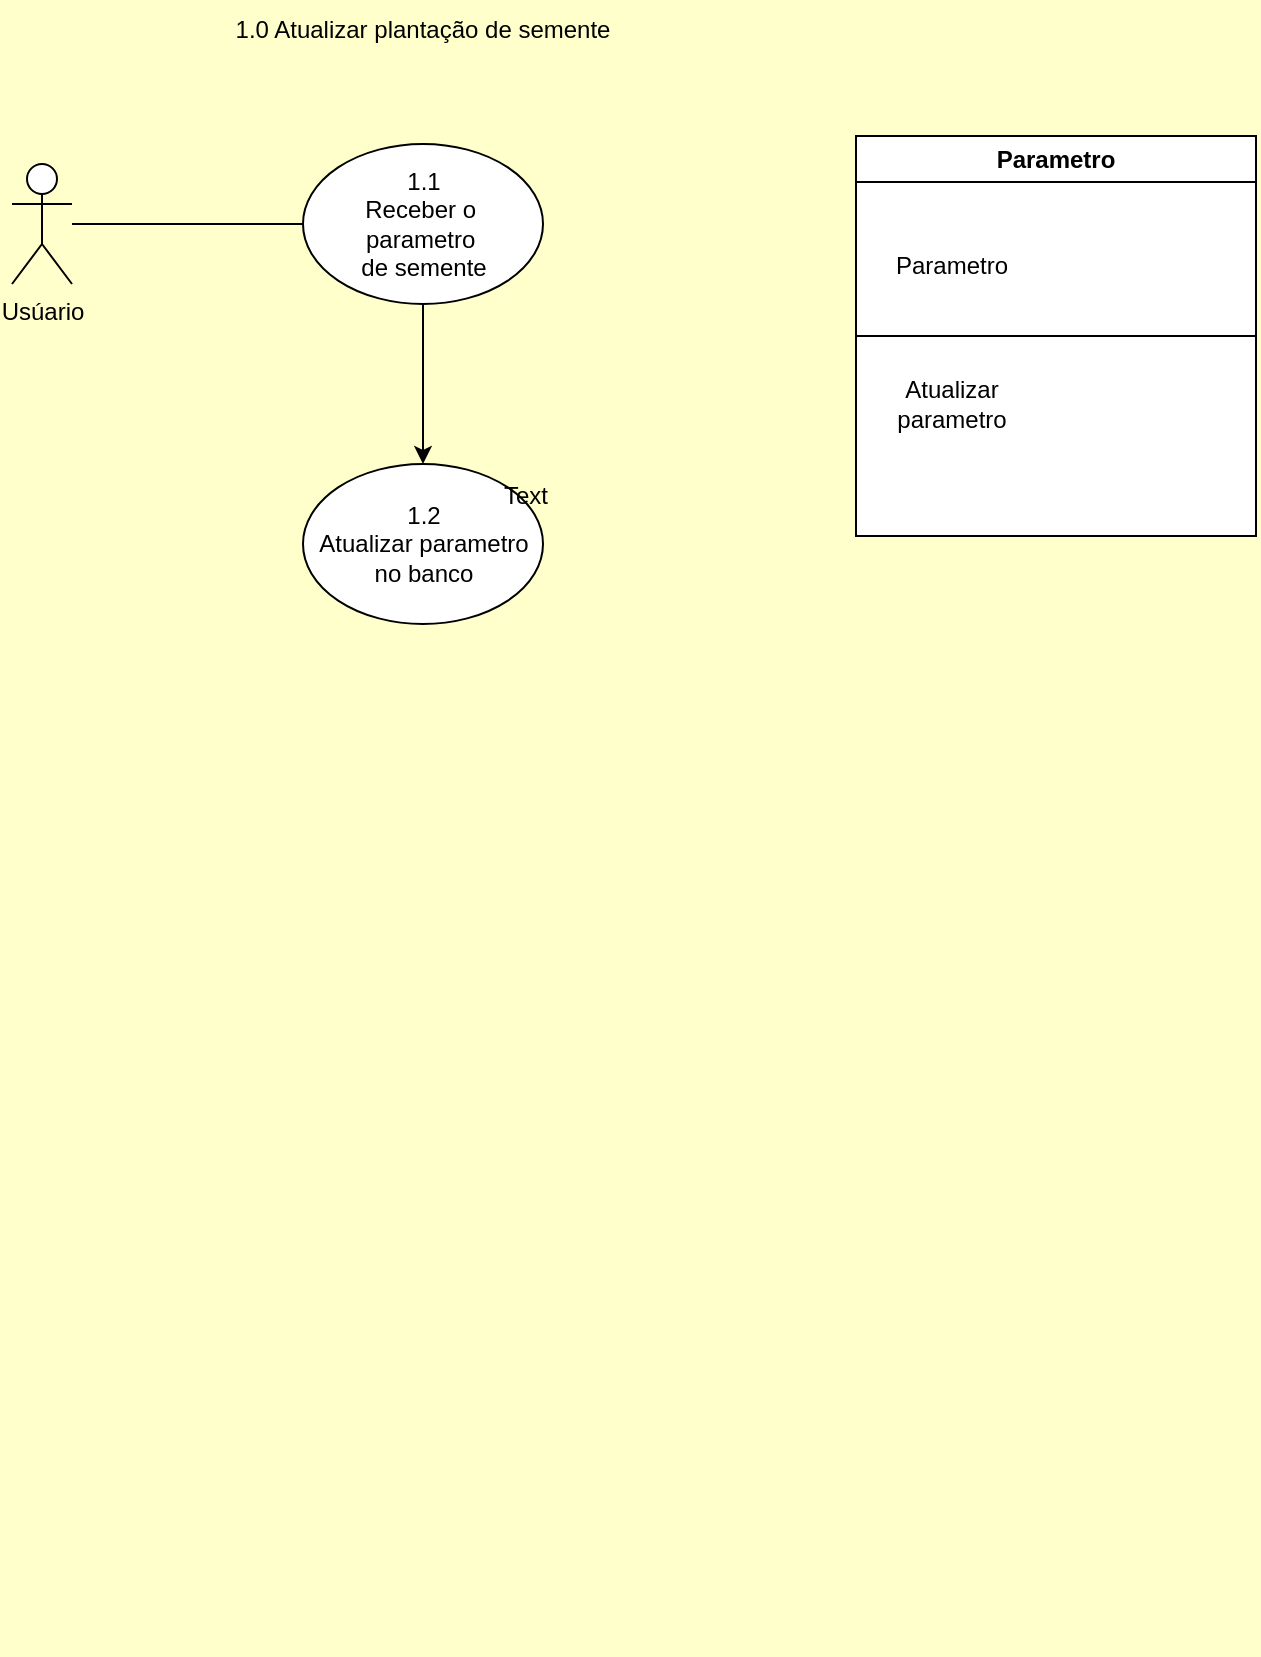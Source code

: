 <mxfile version="26.1.3" pages="3">
  <diagram name="Cópia do Página-1" id="2TtjPqE4uEPVsCzMLQ6q">
    <mxGraphModel dx="1059" dy="595" grid="0" gridSize="10" guides="1" tooltips="1" connect="1" arrows="1" fold="1" page="1" pageScale="1" pageWidth="827" pageHeight="1169" background="#FFFFCC" math="0" shadow="0">
      <root>
        <mxCell id="-6nPCFE8H4hs2gL_SXbs-0" />
        <mxCell id="-6nPCFE8H4hs2gL_SXbs-1" parent="-6nPCFE8H4hs2gL_SXbs-0" />
        <mxCell id="-6nPCFE8H4hs2gL_SXbs-2" value="1.0 Atualizar plantação de semente" style="text;html=1;align=center;verticalAlign=middle;whiteSpace=wrap;rounded=0;" vertex="1" parent="-6nPCFE8H4hs2gL_SXbs-1">
          <mxGeometry x="220" y="170" width="219" height="30" as="geometry" />
        </mxCell>
        <mxCell id="-6nPCFE8H4hs2gL_SXbs-23" style="edgeStyle=orthogonalEdgeStyle;rounded=0;orthogonalLoop=1;jettySize=auto;html=1;exitX=0.5;exitY=1;exitDx=0;exitDy=0;" edge="1" parent="-6nPCFE8H4hs2gL_SXbs-1">
          <mxGeometry relative="1" as="geometry">
            <mxPoint x="280" y="989" as="sourcePoint" />
            <mxPoint x="280" y="989" as="targetPoint" />
          </mxGeometry>
        </mxCell>
        <mxCell id="UjRgkHvceqlHhfJslUqM-3" value="" style="edgeStyle=orthogonalEdgeStyle;rounded=0;orthogonalLoop=1;jettySize=auto;html=1;" edge="1" parent="-6nPCFE8H4hs2gL_SXbs-1" source="EO9cPTRCI8t0J780HDCF-0" target="UjRgkHvceqlHhfJslUqM-2">
          <mxGeometry relative="1" as="geometry" />
        </mxCell>
        <mxCell id="EO9cPTRCI8t0J780HDCF-0" value="1.1&lt;div&gt;&lt;div&gt;Receber o&amp;nbsp;&lt;/div&gt;&lt;/div&gt;&lt;div&gt;parametro&amp;nbsp;&lt;/div&gt;&lt;div&gt;de semente&lt;/div&gt;" style="ellipse;whiteSpace=wrap;html=1;" vertex="1" parent="-6nPCFE8H4hs2gL_SXbs-1">
          <mxGeometry x="269.5" y="242" width="120" height="80" as="geometry" />
        </mxCell>
        <mxCell id="UjRgkHvceqlHhfJslUqM-1" style="edgeStyle=orthogonalEdgeStyle;rounded=0;orthogonalLoop=1;jettySize=auto;html=1;entryX=0;entryY=0.5;entryDx=0;entryDy=0;endArrow=none;startFill=0;" edge="1" parent="-6nPCFE8H4hs2gL_SXbs-1" source="UjRgkHvceqlHhfJslUqM-0" target="EO9cPTRCI8t0J780HDCF-0">
          <mxGeometry relative="1" as="geometry" />
        </mxCell>
        <mxCell id="UjRgkHvceqlHhfJslUqM-0" value="Usúario" style="shape=umlActor;verticalLabelPosition=bottom;verticalAlign=top;html=1;outlineConnect=0;" vertex="1" parent="-6nPCFE8H4hs2gL_SXbs-1">
          <mxGeometry x="124" y="252" width="30" height="60" as="geometry" />
        </mxCell>
        <mxCell id="UjRgkHvceqlHhfJslUqM-2" value="1.2&lt;div&gt;Atualizar parametro no banco&lt;/div&gt;" style="ellipse;whiteSpace=wrap;html=1;" vertex="1" parent="-6nPCFE8H4hs2gL_SXbs-1">
          <mxGeometry x="269.5" y="402" width="120" height="80" as="geometry" />
        </mxCell>
        <mxCell id="EorvuS_jTnJFmMIewhFF-0" value="Parametro" style="swimlane;whiteSpace=wrap;html=1;fillColor=default;swimlaneFillColor=default;startSize=23;" vertex="1" parent="-6nPCFE8H4hs2gL_SXbs-1">
          <mxGeometry x="546" y="238" width="200" height="200" as="geometry" />
        </mxCell>
        <mxCell id="EorvuS_jTnJFmMIewhFF-2" value="Atualizar parametro" style="text;html=1;align=center;verticalAlign=middle;whiteSpace=wrap;rounded=0;" vertex="1" parent="EorvuS_jTnJFmMIewhFF-0">
          <mxGeometry x="18" y="119" width="60" height="30" as="geometry" />
        </mxCell>
        <mxCell id="EorvuS_jTnJFmMIewhFF-3" value="Parametro" style="text;html=1;align=center;verticalAlign=middle;whiteSpace=wrap;rounded=0;" vertex="1" parent="EorvuS_jTnJFmMIewhFF-0">
          <mxGeometry x="18" y="50" width="60" height="30" as="geometry" />
        </mxCell>
        <mxCell id="EorvuS_jTnJFmMIewhFF-1" value="Text" style="text;html=1;align=center;verticalAlign=middle;whiteSpace=wrap;rounded=0;" vertex="1" parent="-6nPCFE8H4hs2gL_SXbs-1">
          <mxGeometry x="351" y="403" width="60" height="30" as="geometry" />
        </mxCell>
        <mxCell id="EorvuS_jTnJFmMIewhFF-4" value="" style="endArrow=none;html=1;rounded=0;exitX=0;exitY=0.5;exitDx=0;exitDy=0;entryX=1;entryY=0.5;entryDx=0;entryDy=0;" edge="1" parent="-6nPCFE8H4hs2gL_SXbs-1" source="EorvuS_jTnJFmMIewhFF-0" target="EorvuS_jTnJFmMIewhFF-0">
          <mxGeometry width="50" height="50" relative="1" as="geometry">
            <mxPoint x="542" y="487" as="sourcePoint" />
            <mxPoint x="592" y="437" as="targetPoint" />
          </mxGeometry>
        </mxCell>
      </root>
    </mxGraphModel>
  </diagram>
  <diagram name="Página-1" id="QgrQLj6DDw5yAUaX-xCv">
    <mxGraphModel dx="1059" dy="595" grid="0" gridSize="10" guides="1" tooltips="1" connect="1" arrows="1" fold="1" page="1" pageScale="1" pageWidth="827" pageHeight="1169" background="#FFFFCC" math="0" shadow="0">
      <root>
        <mxCell id="0" />
        <mxCell id="1" parent="0" />
        <mxCell id="7JpCRiDkIyXZ9L1PrKrZ-1" value="2.0 Gerenciar plantação" style="text;html=1;align=center;verticalAlign=middle;whiteSpace=wrap;rounded=0;" parent="1" vertex="1">
          <mxGeometry x="220" y="170" width="190" height="30" as="geometry" />
        </mxCell>
        <mxCell id="7JpCRiDkIyXZ9L1PrKrZ-2" value="Usuário" style="shape=umlActor;verticalLabelPosition=bottom;verticalAlign=top;html=1;outlineConnect=0;" parent="1" vertex="1">
          <mxGeometry x="130" y="230" width="30" height="60" as="geometry" />
        </mxCell>
        <mxCell id="7xkS_DqlVZexsmlhaVQs-6" style="edgeStyle=orthogonalEdgeStyle;rounded=0;orthogonalLoop=1;jettySize=auto;html=1;entryX=0.5;entryY=0;entryDx=0;entryDy=0;" parent="1" source="7JpCRiDkIyXZ9L1PrKrZ-5" target="7xkS_DqlVZexsmlhaVQs-5" edge="1">
          <mxGeometry relative="1" as="geometry" />
        </mxCell>
        <mxCell id="7JpCRiDkIyXZ9L1PrKrZ-5" value="&lt;div&gt;2.1&lt;/div&gt;Verificar a&lt;div&gt;produção de&lt;/div&gt;&lt;div&gt;pílulas&amp;nbsp;&lt;/div&gt;" style="ellipse;whiteSpace=wrap;html=1;" parent="1" vertex="1">
          <mxGeometry x="307.5" y="220" width="115" height="80" as="geometry" />
        </mxCell>
        <mxCell id="7JpCRiDkIyXZ9L1PrKrZ-10" value="&lt;div&gt;2.3&lt;/div&gt;Plantar as&amp;nbsp;&lt;span style=&quot;background-color: transparent; color: light-dark(rgb(0, 0, 0), rgb(255, 255, 255));&quot;&gt;sementes&lt;/span&gt;&lt;div&gt;nos lotes&lt;/div&gt;" style="ellipse;whiteSpace=wrap;html=1;" parent="1" vertex="1">
          <mxGeometry x="220" y="520" width="120" height="80" as="geometry" />
        </mxCell>
        <mxCell id="7JpCRiDkIyXZ9L1PrKrZ-21" value="" style="endArrow=none;html=1;rounded=0;entryX=0;entryY=0.5;entryDx=0;entryDy=0;" parent="1" source="7JpCRiDkIyXZ9L1PrKrZ-2" target="7JpCRiDkIyXZ9L1PrKrZ-5" edge="1">
          <mxGeometry width="50" height="50" relative="1" as="geometry">
            <mxPoint x="340" y="230" as="sourcePoint" />
            <mxPoint x="390" y="180" as="targetPoint" />
          </mxGeometry>
        </mxCell>
        <mxCell id="7JpCRiDkIyXZ9L1PrKrZ-23" value="Usuário" style="shape=umlActor;verticalLabelPosition=bottom;verticalAlign=top;html=1;outlineConnect=0;" parent="1" vertex="1">
          <mxGeometry x="352.5" y="1021" width="30" height="60" as="geometry" />
        </mxCell>
        <mxCell id="7xkS_DqlVZexsmlhaVQs-2" value="&lt;div&gt;2.4&lt;/div&gt;Comprar sementes" style="ellipse;whiteSpace=wrap;html=1;" parent="1" vertex="1">
          <mxGeometry x="400" y="520" width="120" height="80" as="geometry" />
        </mxCell>
        <mxCell id="7xkS_DqlVZexsmlhaVQs-3" value="" style="endArrow=none;dashed=1;html=1;rounded=0;exitX=0.5;exitY=0;exitDx=0;exitDy=0;entryX=0.293;entryY=0.95;entryDx=0;entryDy=0;entryPerimeter=0;endFill=1;startFill=1;startArrow=classic;" parent="1" source="7JpCRiDkIyXZ9L1PrKrZ-10" target="7xkS_DqlVZexsmlhaVQs-5" edge="1">
          <mxGeometry width="50" height="50" relative="1" as="geometry">
            <mxPoint x="310" y="400" as="sourcePoint" />
            <mxPoint x="340" y="470" as="targetPoint" />
          </mxGeometry>
        </mxCell>
        <mxCell id="7xkS_DqlVZexsmlhaVQs-4" value="" style="endArrow=none;dashed=1;html=1;rounded=0;entryX=0.69;entryY=0.99;entryDx=0;entryDy=0;entryPerimeter=0;exitX=0.5;exitY=0;exitDx=0;exitDy=0;startArrow=classic;startFill=1;" parent="1" source="7xkS_DqlVZexsmlhaVQs-2" target="7xkS_DqlVZexsmlhaVQs-5" edge="1">
          <mxGeometry width="50" height="50" relative="1" as="geometry">
            <mxPoint x="460" y="639.6" as="sourcePoint" />
            <mxPoint x="387.655" y="420" as="targetPoint" />
          </mxGeometry>
        </mxCell>
        <mxCell id="7xkS_DqlVZexsmlhaVQs-5" value="&lt;div&gt;2.2&lt;/div&gt;Verificar a&amp;nbsp;&lt;div&gt;&lt;span style=&quot;background-color: transparent; color: light-dark(rgb(0, 0, 0), rgb(255, 255, 255));&quot;&gt;quantidade de&lt;/span&gt;&lt;/div&gt;&lt;div&gt;&lt;span style=&quot;background-color: transparent; color: light-dark(rgb(0, 0, 0), rgb(255, 255, 255));&quot;&gt;sementes no&lt;/span&gt;&lt;/div&gt;&lt;div&gt;&lt;span style=&quot;background-color: transparent; color: light-dark(rgb(0, 0, 0), rgb(255, 255, 255));&quot;&gt;estoque&lt;/span&gt;&lt;/div&gt;" style="ellipse;whiteSpace=wrap;html=1;" parent="1" vertex="1">
          <mxGeometry x="307.5" y="350" width="115" height="80" as="geometry" />
        </mxCell>
        <mxCell id="7xkS_DqlVZexsmlhaVQs-7" value="S&lt;span style=&quot;color: rgba(0, 0, 0, 0); font-family: monospace; font-size: 0px; text-align: start; text-wrap-mode: nowrap;&quot;&gt;%3CmxGraphModel%3E%3Croot%3E%3CmxCell%20id%3D%220%22%2F%3E%3CmxCell%20id%3D%221%22%20parent%3D%220%22%2F%3E%3CmxCell%20id%3D%222%22%20value%3D%22%26lt%3Bdiv%26gt%3B1.0%26lt%3B%2Fdiv%26gt%3BVerificar%20a%26lt%3Bdiv%26gt%3Bprodu%C3%A7%C3%A3o%20de%26lt%3B%2Fdiv%26gt%3B%26lt%3Bdiv%26gt%3Bp%C3%ADlulas%26amp%3Bnbsp%3B%26lt%3B%2Fdiv%26gt%3B%22%20style%3D%22ellipse%3BwhiteSpace%3Dwrap%3Bhtml%3D1%3B%22%20vertex%3D%221%22%20parent%3D%221%22%3E%3CmxGeometry%20x%3D%22307.5%22%20y%3D%22220%22%20width%3D%22115%22%20height%3D%2280%22%20as%3D%22geometry%22%2F%3E%3C%2FmxCell%3E%3C%2Froot%3E%3C%2FmxGraphModel%3E&lt;/span&gt;ementes&lt;div&gt;&lt;div&gt;suficiente&lt;/div&gt;&lt;/div&gt;" style="shape=note;whiteSpace=wrap;html=1;backgroundOutline=1;darkOpacity=0.05;size=12;" parent="1" vertex="1">
          <mxGeometry x="220" y="400" width="70" height="70" as="geometry" />
        </mxCell>
        <mxCell id="7xkS_DqlVZexsmlhaVQs-10" value="S&lt;span style=&quot;color: rgba(0, 0, 0, 0); font-family: monospace; font-size: 0px; text-align: start; text-wrap-mode: nowrap;&quot;&gt;%3CmxGraphModel%3E%3Croot%3E%3CmxCell%20id%3D%220%22%2F%3E%3CmxCell%20id%3D%221%22%20parent%3D%220%22%2F%3E%3CmxCell%20id%3D%222%22%20value%3D%22%26lt%3Bdiv%26gt%3B1.0%26lt%3B%2Fdiv%26gt%3BVerificar%20a%26lt%3Bdiv%26gt%3Bprodu%C3%A7%C3%A3o%20de%26lt%3B%2Fdiv%26gt%3B%26lt%3Bdiv%26gt%3Bp%C3%ADlulas%26amp%3Bnbsp%3B%26lt%3B%2Fdiv%26gt%3B%22%20style%3D%22ellipse%3BwhiteSpace%3Dwrap%3Bhtml%3D1%3B%22%20vertex%3D%221%22%20parent%3D%221%22%3E%3CmxGeometry%20x%3D%22307.5%22%20y%3D%22220%22%20width%3D%22115%22%20height%3D%2280%22%20as%3D%22geometry%22%2F%3E%3C%2FmxCell%3E%3C%2Froot%3E%3C%2FmxGraphModel%3E&lt;/span&gt;ementes&lt;div&gt;&lt;div&gt;&lt;div&gt;insuficiente&lt;/div&gt;&lt;/div&gt;&lt;/div&gt;" style="shape=note;whiteSpace=wrap;html=1;backgroundOutline=1;darkOpacity=0.05;size=12;" parent="1" vertex="1">
          <mxGeometry x="450" y="400" width="70" height="70" as="geometry" />
        </mxCell>
        <mxCell id="7xkS_DqlVZexsmlhaVQs-11" value="&lt;div&gt;&lt;span style=&quot;background-color: transparent; color: light-dark(rgb(0, 0, 0), rgb(255, 255, 255));&quot;&gt;2.7&lt;/span&gt;&lt;/div&gt;Exibir&amp;nbsp;dashboard" style="ellipse;whiteSpace=wrap;html=1;" parent="1" vertex="1">
          <mxGeometry x="307.5" y="919" width="120" height="80" as="geometry" />
        </mxCell>
        <mxCell id="7xkS_DqlVZexsmlhaVQs-13" value="" style="endArrow=none;html=1;rounded=0;entryX=0.5;entryY=1;entryDx=0;entryDy=0;exitX=0.5;exitY=0;exitDx=0;exitDy=0;startArrow=classic;startFill=1;" parent="1" source="zokMwbV5sDmdPC_8MwZD-1" target="7JpCRiDkIyXZ9L1PrKrZ-10" edge="1">
          <mxGeometry width="50" height="50" relative="1" as="geometry">
            <mxPoint x="250" y="690" as="sourcePoint" />
            <mxPoint x="300" y="640" as="targetPoint" />
          </mxGeometry>
        </mxCell>
        <mxCell id="7xkS_DqlVZexsmlhaVQs-14" value="" style="endArrow=none;html=1;rounded=0;exitX=0.5;exitY=0;exitDx=0;exitDy=0;startArrow=classic;startFill=1;entryX=0.5;entryY=1;entryDx=0;entryDy=0;" parent="1" source="7xkS_DqlVZexsmlhaVQs-11" target="7xkS_DqlVZexsmlhaVQs-2" edge="1">
          <mxGeometry width="50" height="50" relative="1" as="geometry">
            <mxPoint x="460" y="680" as="sourcePoint" />
            <mxPoint x="463.0" y="826" as="targetPoint" />
          </mxGeometry>
        </mxCell>
        <mxCell id="7xkS_DqlVZexsmlhaVQs-16" value="" style="endArrow=none;html=1;rounded=0;entryX=0.5;entryY=1;entryDx=0;entryDy=0;exitX=0.5;exitY=0;exitDx=0;exitDy=0;exitPerimeter=0;" parent="1" source="7JpCRiDkIyXZ9L1PrKrZ-23" target="7xkS_DqlVZexsmlhaVQs-11" edge="1">
          <mxGeometry width="50" height="50" relative="1" as="geometry">
            <mxPoint x="257.5" y="890" as="sourcePoint" />
            <mxPoint x="307.5" y="840" as="targetPoint" />
          </mxGeometry>
        </mxCell>
        <mxCell id="zokMwbV5sDmdPC_8MwZD-1" value="&lt;div&gt;2.5&lt;/div&gt;&lt;div&gt;&amp;nbsp;A&lt;span style=&quot;background-color: transparent; color: light-dark(rgb(0, 0, 0), rgb(255, 255, 255));&quot;&gt;tualizar&lt;/span&gt;&lt;/div&gt;&lt;div&gt;quantidade&lt;/div&gt;&lt;div&gt;de sementes&lt;/div&gt;&lt;div&gt;utilizadas&lt;/div&gt;" style="ellipse;whiteSpace=wrap;html=1;" parent="1" vertex="1">
          <mxGeometry x="220" y="629" width="120" height="80" as="geometry" />
        </mxCell>
        <mxCell id="zokMwbV5sDmdPC_8MwZD-3" value="" style="endArrow=none;html=1;rounded=0;entryX=0.5;entryY=1;entryDx=0;entryDy=0;exitX=0.5;exitY=0;exitDx=0;exitDy=0;startArrow=classic;startFill=1;" parent="1" source="Stjeo3KQIpJARjUJ-jiM-1" target="zokMwbV5sDmdPC_8MwZD-1" edge="1">
          <mxGeometry width="50" height="50" relative="1" as="geometry">
            <mxPoint x="286" y="852" as="sourcePoint" />
            <mxPoint x="286" y="772" as="targetPoint" />
          </mxGeometry>
        </mxCell>
        <mxCell id="zokMwbV5sDmdPC_8MwZD-5" value="Semente" style="swimlane;whiteSpace=wrap;html=1;fillColor=default;swimlaneFillColor=default;" parent="1" vertex="1">
          <mxGeometry x="570" y="240" width="200" height="213" as="geometry" />
        </mxCell>
        <mxCell id="w1v8hUCmeVuxiV3nkl0_-1" value="Qt_Pilula&lt;div&gt;Es_Semente&lt;/div&gt;&lt;div&gt;Se&lt;/div&gt;&lt;div&gt;Vl_Compra&lt;/div&gt;&lt;div&gt;Qt_Convertida&lt;/div&gt;" style="text;html=1;align=left;verticalAlign=middle;whiteSpace=wrap;rounded=0;" vertex="1" parent="zokMwbV5sDmdPC_8MwZD-5">
          <mxGeometry x="41" y="38" width="103" height="50" as="geometry" />
        </mxCell>
        <mxCell id="KN6Qiix2mJy_LUA2HFbE-1" value="Verificar_Pilula&lt;div&gt;Verificar_Estoque&lt;/div&gt;&lt;div&gt;Plantar_Semente&lt;/div&gt;&lt;div&gt;&lt;br&gt;&lt;/div&gt;" style="text;html=1;align=left;verticalAlign=middle;whiteSpace=wrap;rounded=0;" vertex="1" parent="zokMwbV5sDmdPC_8MwZD-5">
          <mxGeometry x="41" y="141" width="60" height="30" as="geometry" />
        </mxCell>
        <mxCell id="Stjeo3KQIpJARjUJ-jiM-1" value="&lt;div&gt;2.6&lt;/div&gt;&lt;div&gt;&amp;nbsp;A&lt;span style=&quot;background-color: transparent; color: light-dark(rgb(0, 0, 0), rgb(255, 255, 255));&quot;&gt;tualizar&lt;/span&gt;&lt;/div&gt;&lt;div&gt;quantidade&lt;/div&gt;&lt;div&gt;de sementes&lt;/div&gt;&lt;div&gt;plantada&amp;nbsp;&lt;/div&gt;" style="ellipse;whiteSpace=wrap;html=1;" vertex="1" parent="1">
          <mxGeometry x="220" y="736" width="120" height="80" as="geometry" />
        </mxCell>
        <mxCell id="Stjeo3KQIpJARjUJ-jiM-4" style="edgeStyle=orthogonalEdgeStyle;rounded=0;orthogonalLoop=1;jettySize=auto;html=1;exitX=0.5;exitY=1;exitDx=0;exitDy=0;" edge="1" parent="1">
          <mxGeometry relative="1" as="geometry">
            <mxPoint x="280" y="989" as="sourcePoint" />
            <mxPoint x="280" y="989" as="targetPoint" />
          </mxGeometry>
        </mxCell>
        <mxCell id="Stjeo3KQIpJARjUJ-jiM-8" value="" style="endArrow=classic;html=1;rounded=0;exitX=0.5;exitY=1;exitDx=0;exitDy=0;entryX=0.5;entryY=0;entryDx=0;entryDy=0;" edge="1" parent="1" source="Stjeo3KQIpJARjUJ-jiM-1" target="7xkS_DqlVZexsmlhaVQs-11">
          <mxGeometry width="50" height="50" relative="1" as="geometry">
            <mxPoint x="341" y="936" as="sourcePoint" />
            <mxPoint x="391" y="886" as="targetPoint" />
          </mxGeometry>
        </mxCell>
        <mxCell id="w1v8hUCmeVuxiV3nkl0_-5" value="" style="endArrow=none;html=1;rounded=0;exitX=0;exitY=0.5;exitDx=0;exitDy=0;entryX=1;entryY=0.5;entryDx=0;entryDy=0;" edge="1" parent="1" source="zokMwbV5sDmdPC_8MwZD-5" target="zokMwbV5sDmdPC_8MwZD-5">
          <mxGeometry width="50" height="50" relative="1" as="geometry">
            <mxPoint x="633" y="419" as="sourcePoint" />
            <mxPoint x="683" y="369" as="targetPoint" />
          </mxGeometry>
        </mxCell>
        <mxCell id="KN6Qiix2mJy_LUA2HFbE-2" value="Historico" style="swimlane;whiteSpace=wrap;html=1;fillColor=default;swimlaneFillColor=default;" vertex="1" parent="1">
          <mxGeometry x="568" y="523" width="200" height="213" as="geometry" />
        </mxCell>
        <mxCell id="KN6Qiix2mJy_LUA2HFbE-4" value="&lt;div&gt;Dt&lt;/div&gt;&lt;div&gt;Qt_Plantada&lt;/div&gt;" style="text;html=1;align=left;verticalAlign=middle;whiteSpace=wrap;rounded=0;" vertex="1" parent="KN6Qiix2mJy_LUA2HFbE-2">
          <mxGeometry x="41" y="45" width="60" height="30" as="geometry" />
        </mxCell>
        <mxCell id="KN6Qiix2mJy_LUA2HFbE-6" value="At_Banco&lt;div&gt;Fz_Relatorio&lt;/div&gt;" style="text;html=1;align=left;verticalAlign=middle;whiteSpace=wrap;rounded=0;" vertex="1" parent="KN6Qiix2mJy_LUA2HFbE-2">
          <mxGeometry x="41" y="138" width="60" height="30" as="geometry" />
        </mxCell>
        <mxCell id="KN6Qiix2mJy_LUA2HFbE-5" value="" style="endArrow=none;html=1;rounded=0;entryX=1;entryY=0.5;entryDx=0;entryDy=0;exitX=0;exitY=0.5;exitDx=0;exitDy=0;" edge="1" parent="1" source="KN6Qiix2mJy_LUA2HFbE-2" target="KN6Qiix2mJy_LUA2HFbE-2">
          <mxGeometry width="50" height="50" relative="1" as="geometry">
            <mxPoint x="622" y="1007" as="sourcePoint" />
            <mxPoint x="672" y="957" as="targetPoint" />
          </mxGeometry>
        </mxCell>
      </root>
    </mxGraphModel>
  </diagram>
  <diagram name="Cópia do Página-1" id="4VZvO680dzLRy78BL2N3">
    <mxGraphModel dx="1588" dy="892" grid="0" gridSize="10" guides="1" tooltips="1" connect="1" arrows="1" fold="1" page="1" pageScale="1" pageWidth="827" pageHeight="1169" background="#FFFFCC" math="0" shadow="0">
      <root>
        <mxCell id="tuVpOWdhm5HM_4t9n1tt-0" />
        <mxCell id="tuVpOWdhm5HM_4t9n1tt-1" parent="tuVpOWdhm5HM_4t9n1tt-0" />
        <mxCell id="tuVpOWdhm5HM_4t9n1tt-2" value="2.4 Comprar semente" style="text;html=1;align=center;verticalAlign=middle;whiteSpace=wrap;rounded=0;" vertex="1" parent="tuVpOWdhm5HM_4t9n1tt-1">
          <mxGeometry x="220" y="170" width="190" height="30" as="geometry" />
        </mxCell>
        <mxCell id="tuVpOWdhm5HM_4t9n1tt-3" value="Usuário" style="shape=umlActor;verticalLabelPosition=bottom;verticalAlign=top;html=1;outlineConnect=0;" vertex="1" parent="tuVpOWdhm5HM_4t9n1tt-1">
          <mxGeometry x="97" y="559" width="30" height="60" as="geometry" />
        </mxCell>
        <mxCell id="tuVpOWdhm5HM_4t9n1tt-7" value="" style="endArrow=none;html=1;rounded=0;entryX=0;entryY=0.5;entryDx=0;entryDy=0;exitX=1;exitY=0.333;exitDx=0;exitDy=0;exitPerimeter=0;" edge="1" parent="tuVpOWdhm5HM_4t9n1tt-1" source="tuVpOWdhm5HM_4t9n1tt-3">
          <mxGeometry width="50" height="50" relative="1" as="geometry">
            <mxPoint x="340" y="230" as="sourcePoint" />
            <mxPoint x="307.5" y="260" as="targetPoint" />
          </mxGeometry>
        </mxCell>
        <mxCell id="tuVpOWdhm5HM_4t9n1tt-9" value="&lt;div&gt;2..4.1&lt;/div&gt;&lt;div&gt;Fazer orçamento&lt;/div&gt;" style="ellipse;whiteSpace=wrap;html=1;" vertex="1" parent="tuVpOWdhm5HM_4t9n1tt-1">
          <mxGeometry x="307.5" y="230" width="120" height="80" as="geometry" />
        </mxCell>
        <mxCell id="tuVpOWdhm5HM_4t9n1tt-21" value="Class" style="swimlane;whiteSpace=wrap;html=1;fillColor=default;swimlaneFillColor=default;" vertex="1" parent="tuVpOWdhm5HM_4t9n1tt-1">
          <mxGeometry x="569" y="253" width="200" height="200" as="geometry" />
        </mxCell>
        <mxCell id="bqzGpZ0TBLlaKP8XHNMU-1" value="&lt;div&gt;2..4.2&lt;/div&gt;&lt;div&gt;Gerar receita&lt;/div&gt;" style="ellipse;whiteSpace=wrap;html=1;" vertex="1" parent="tuVpOWdhm5HM_4t9n1tt-1">
          <mxGeometry x="307.5" y="386" width="120" height="80" as="geometry" />
        </mxCell>
        <mxCell id="bqzGpZ0TBLlaKP8XHNMU-6" value="" style="edgeStyle=orthogonalEdgeStyle;rounded=0;orthogonalLoop=1;jettySize=auto;html=1;exitX=1;exitY=0.5;exitDx=0;exitDy=0;entryX=0;entryY=0.5;entryDx=0;entryDy=0;" edge="1" parent="tuVpOWdhm5HM_4t9n1tt-1" source="bqzGpZ0TBLlaKP8XHNMU-5" target="bqzGpZ0TBLlaKP8XHNMU-8">
          <mxGeometry relative="1" as="geometry" />
        </mxCell>
        <mxCell id="bqzGpZ0TBLlaKP8XHNMU-3" value="&lt;div&gt;2..4.3&lt;/div&gt;&lt;div&gt;Comprar semente&lt;/div&gt;" style="ellipse;whiteSpace=wrap;html=1;" vertex="1" parent="tuVpOWdhm5HM_4t9n1tt-1">
          <mxGeometry x="307.5" y="546" width="120" height="80" as="geometry" />
        </mxCell>
        <mxCell id="bqzGpZ0TBLlaKP8XHNMU-5" value="&lt;div&gt;2.4.4&lt;/div&gt;&lt;div&gt;Receber Sementes&lt;/div&gt;" style="ellipse;whiteSpace=wrap;html=1;" vertex="1" parent="tuVpOWdhm5HM_4t9n1tt-1">
          <mxGeometry x="307.5" y="706" width="120" height="80" as="geometry" />
        </mxCell>
        <mxCell id="bqzGpZ0TBLlaKP8XHNMU-7" value="" style="endArrow=none;html=1;rounded=0;entryX=0;entryY=0.5;entryDx=0;entryDy=0;exitX=1;exitY=0.333;exitDx=0;exitDy=0;exitPerimeter=0;" edge="1" parent="tuVpOWdhm5HM_4t9n1tt-1" source="tuVpOWdhm5HM_4t9n1tt-3" target="bqzGpZ0TBLlaKP8XHNMU-1">
          <mxGeometry width="50" height="50" relative="1" as="geometry">
            <mxPoint x="170" y="270" as="sourcePoint" />
            <mxPoint x="317.5" y="270" as="targetPoint" />
          </mxGeometry>
        </mxCell>
        <mxCell id="bqzGpZ0TBLlaKP8XHNMU-8" value="&lt;div&gt;2.4.5&lt;/div&gt;&lt;div&gt;&lt;span style=&quot;background-color: transparent; color: light-dark(rgb(0, 0, 0), rgb(255, 255, 255));&quot;&gt;Atualizar o estoque&lt;/span&gt;&lt;/div&gt;" style="ellipse;whiteSpace=wrap;html=1;" vertex="1" parent="tuVpOWdhm5HM_4t9n1tt-1">
          <mxGeometry x="500" y="621" width="120" height="80" as="geometry" />
        </mxCell>
        <mxCell id="bqzGpZ0TBLlaKP8XHNMU-9" value="&lt;div&gt;2.4.6&lt;/div&gt;&lt;div&gt;Atualizar a venda&lt;/div&gt;" style="ellipse;whiteSpace=wrap;html=1;" vertex="1" parent="tuVpOWdhm5HM_4t9n1tt-1">
          <mxGeometry x="500" y="786" width="120" height="80" as="geometry" />
        </mxCell>
        <mxCell id="bqzGpZ0TBLlaKP8XHNMU-10" value="" style="edgeStyle=orthogonalEdgeStyle;rounded=0;orthogonalLoop=1;jettySize=auto;html=1;exitX=1;exitY=0.5;exitDx=0;exitDy=0;" edge="1" parent="tuVpOWdhm5HM_4t9n1tt-1" source="bqzGpZ0TBLlaKP8XHNMU-5" target="bqzGpZ0TBLlaKP8XHNMU-9">
          <mxGeometry relative="1" as="geometry">
            <mxPoint x="438" y="756" as="sourcePoint" />
            <mxPoint x="501" y="787" as="targetPoint" />
          </mxGeometry>
        </mxCell>
        <mxCell id="bqzGpZ0TBLlaKP8XHNMU-11" value="" style="endArrow=none;html=1;rounded=0;exitX=1;exitY=0.333;exitDx=0;exitDy=0;exitPerimeter=0;entryX=0;entryY=0.5;entryDx=0;entryDy=0;" edge="1" parent="tuVpOWdhm5HM_4t9n1tt-1" source="tuVpOWdhm5HM_4t9n1tt-3" target="bqzGpZ0TBLlaKP8XHNMU-3">
          <mxGeometry width="50" height="50" relative="1" as="geometry">
            <mxPoint x="298" y="720" as="sourcePoint" />
            <mxPoint x="348" y="670" as="targetPoint" />
          </mxGeometry>
        </mxCell>
        <mxCell id="bqzGpZ0TBLlaKP8XHNMU-12" value="" style="endArrow=none;html=1;rounded=0;entryX=0;entryY=0.5;entryDx=0;entryDy=0;exitX=1;exitY=0.333;exitDx=0;exitDy=0;exitPerimeter=0;" edge="1" parent="tuVpOWdhm5HM_4t9n1tt-1" source="tuVpOWdhm5HM_4t9n1tt-3" target="bqzGpZ0TBLlaKP8XHNMU-5">
          <mxGeometry width="50" height="50" relative="1" as="geometry">
            <mxPoint x="190" y="708" as="sourcePoint" />
            <mxPoint x="317" y="596" as="targetPoint" />
          </mxGeometry>
        </mxCell>
      </root>
    </mxGraphModel>
  </diagram>
</mxfile>
